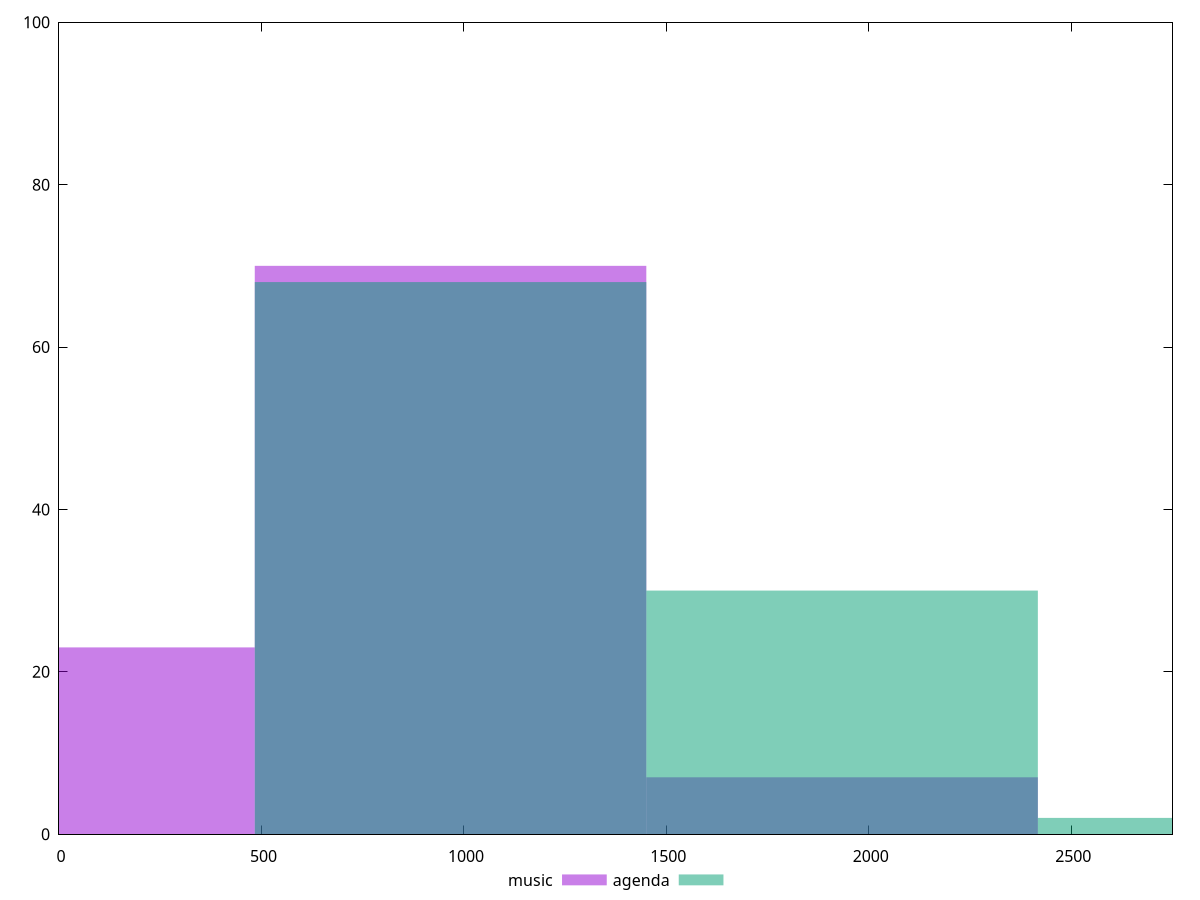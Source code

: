 reset

$music <<EOF
0 23
966.989842681086 70
1933.979685362172 7
EOF

$agenda <<EOF
1933.979685362172 30
966.989842681086 68
2900.969528043258 2
EOF

set key outside below
set boxwidth 966.989842681086
set xrange [0:2750]
set yrange [0:100]
set trange [0:100]
set style fill transparent solid 0.5 noborder
set terminal svg size 640, 500 enhanced background rgb 'white'
set output "reports/report_00028_2021-02-24T12-49-42.674Z/uses-http2/comparison/histogram/0_vs_1.svg"

plot $music title "music" with boxes, \
     $agenda title "agenda" with boxes

reset
